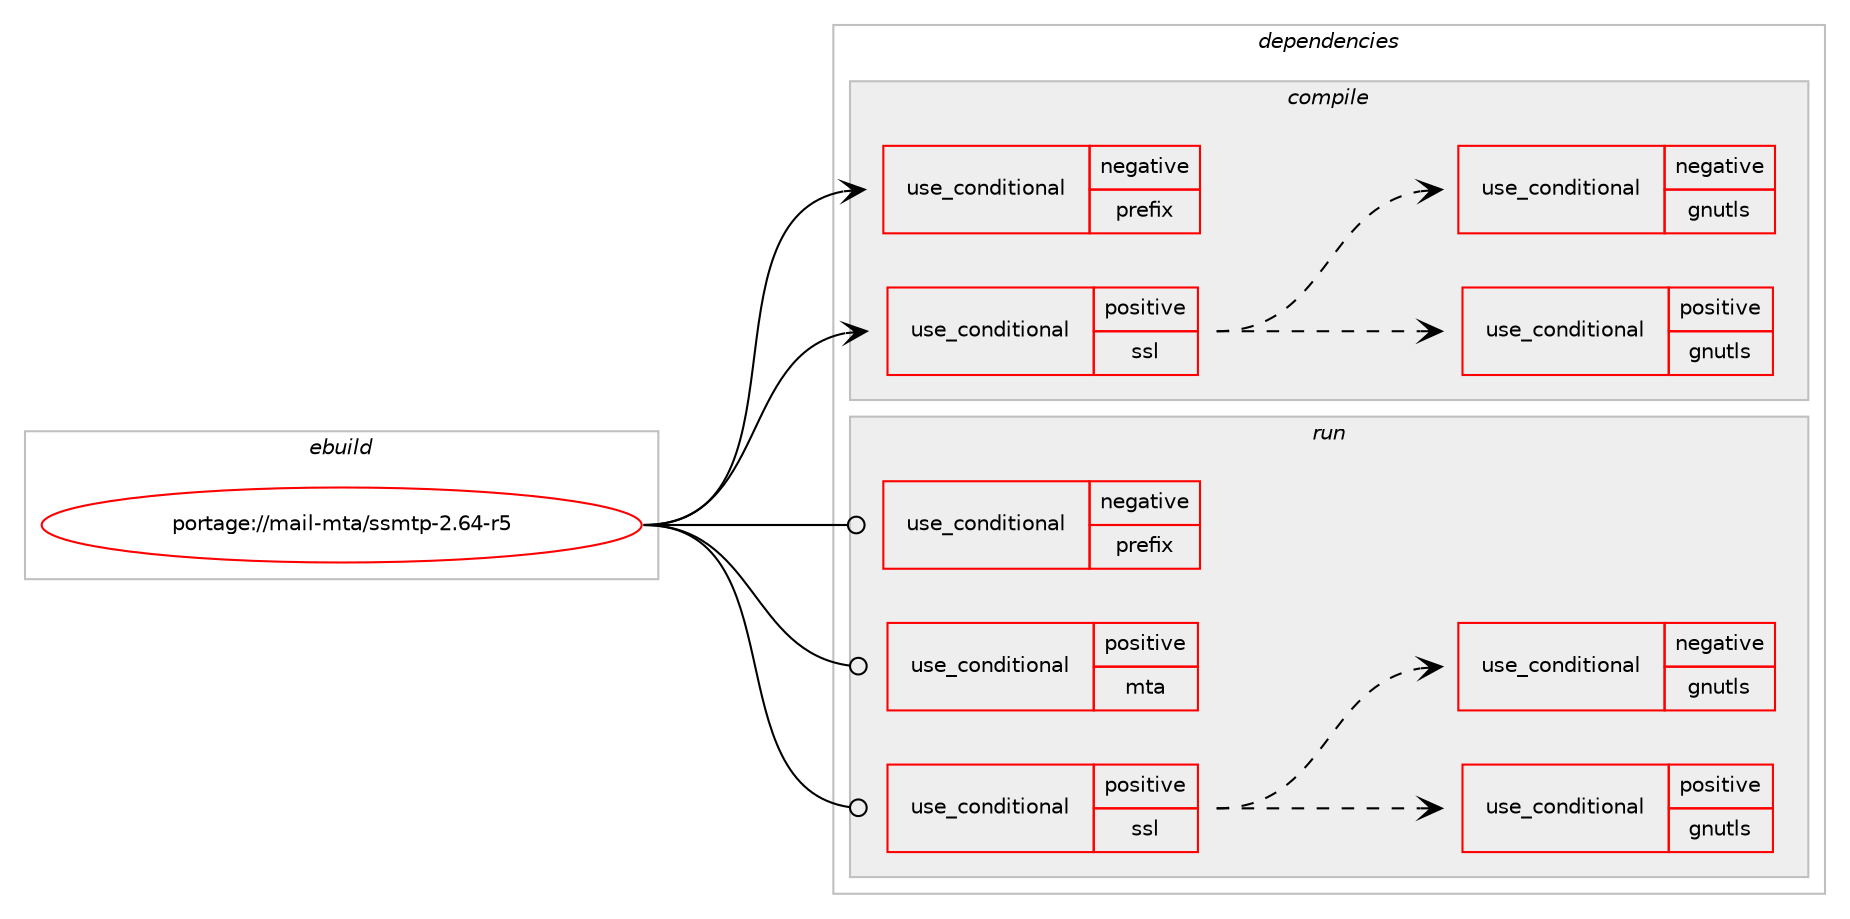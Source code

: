 digraph prolog {

# *************
# Graph options
# *************

newrank=true;
concentrate=true;
compound=true;
graph [rankdir=LR,fontname=Helvetica,fontsize=10,ranksep=1.5];#, ranksep=2.5, nodesep=0.2];
edge  [arrowhead=vee];
node  [fontname=Helvetica,fontsize=10];

# **********
# The ebuild
# **********

subgraph cluster_leftcol {
color=gray;
rank=same;
label=<<i>ebuild</i>>;
id [label="portage://mail-mta/ssmtp-2.64-r5", color=red, width=4, href="../mail-mta/ssmtp-2.64-r5.svg"];
}

# ****************
# The dependencies
# ****************

subgraph cluster_midcol {
color=gray;
label=<<i>dependencies</i>>;
subgraph cluster_compile {
fillcolor="#eeeeee";
style=filled;
label=<<i>compile</i>>;
subgraph cond69212 {
dependency147337 [label=<<TABLE BORDER="0" CELLBORDER="1" CELLSPACING="0" CELLPADDING="4"><TR><TD ROWSPAN="3" CELLPADDING="10">use_conditional</TD></TR><TR><TD>negative</TD></TR><TR><TD>prefix</TD></TR></TABLE>>, shape=none, color=red];
# *** BEGIN UNKNOWN DEPENDENCY TYPE (TODO) ***
# dependency147337 -> package_dependency(portage://mail-mta/ssmtp-2.64-r5,install,no,acct-group,ssmtp,none,[,,],[],[])
# *** END UNKNOWN DEPENDENCY TYPE (TODO) ***

}
id:e -> dependency147337:w [weight=20,style="solid",arrowhead="vee"];
subgraph cond69213 {
dependency147338 [label=<<TABLE BORDER="0" CELLBORDER="1" CELLSPACING="0" CELLPADDING="4"><TR><TD ROWSPAN="3" CELLPADDING="10">use_conditional</TD></TR><TR><TD>positive</TD></TR><TR><TD>ssl</TD></TR></TABLE>>, shape=none, color=red];
subgraph cond69214 {
dependency147339 [label=<<TABLE BORDER="0" CELLBORDER="1" CELLSPACING="0" CELLPADDING="4"><TR><TD ROWSPAN="3" CELLPADDING="10">use_conditional</TD></TR><TR><TD>positive</TD></TR><TR><TD>gnutls</TD></TR></TABLE>>, shape=none, color=red];
# *** BEGIN UNKNOWN DEPENDENCY TYPE (TODO) ***
# dependency147339 -> package_dependency(portage://mail-mta/ssmtp-2.64-r5,install,no,net-libs,gnutls,none,[,,],[],[use(enable(openssl),none)])
# *** END UNKNOWN DEPENDENCY TYPE (TODO) ***

}
dependency147338:e -> dependency147339:w [weight=20,style="dashed",arrowhead="vee"];
subgraph cond69215 {
dependency147340 [label=<<TABLE BORDER="0" CELLBORDER="1" CELLSPACING="0" CELLPADDING="4"><TR><TD ROWSPAN="3" CELLPADDING="10">use_conditional</TD></TR><TR><TD>negative</TD></TR><TR><TD>gnutls</TD></TR></TABLE>>, shape=none, color=red];
# *** BEGIN UNKNOWN DEPENDENCY TYPE (TODO) ***
# dependency147340 -> package_dependency(portage://mail-mta/ssmtp-2.64-r5,install,no,dev-libs,openssl,none,[,,],[slot(0),equal],[])
# *** END UNKNOWN DEPENDENCY TYPE (TODO) ***

}
dependency147338:e -> dependency147340:w [weight=20,style="dashed",arrowhead="vee"];
}
id:e -> dependency147338:w [weight=20,style="solid",arrowhead="vee"];
}
subgraph cluster_compileandrun {
fillcolor="#eeeeee";
style=filled;
label=<<i>compile and run</i>>;
}
subgraph cluster_run {
fillcolor="#eeeeee";
style=filled;
label=<<i>run</i>>;
subgraph cond69216 {
dependency147341 [label=<<TABLE BORDER="0" CELLBORDER="1" CELLSPACING="0" CELLPADDING="4"><TR><TD ROWSPAN="3" CELLPADDING="10">use_conditional</TD></TR><TR><TD>negative</TD></TR><TR><TD>prefix</TD></TR></TABLE>>, shape=none, color=red];
# *** BEGIN UNKNOWN DEPENDENCY TYPE (TODO) ***
# dependency147341 -> package_dependency(portage://mail-mta/ssmtp-2.64-r5,run,no,acct-group,ssmtp,none,[,,],[],[])
# *** END UNKNOWN DEPENDENCY TYPE (TODO) ***

}
id:e -> dependency147341:w [weight=20,style="solid",arrowhead="odot"];
subgraph cond69217 {
dependency147342 [label=<<TABLE BORDER="0" CELLBORDER="1" CELLSPACING="0" CELLPADDING="4"><TR><TD ROWSPAN="3" CELLPADDING="10">use_conditional</TD></TR><TR><TD>positive</TD></TR><TR><TD>mta</TD></TR></TABLE>>, shape=none, color=red];
# *** BEGIN UNKNOWN DEPENDENCY TYPE (TODO) ***
# dependency147342 -> package_dependency(portage://mail-mta/ssmtp-2.64-r5,run,weak,mail-mta,courier,none,[,,],[],[])
# *** END UNKNOWN DEPENDENCY TYPE (TODO) ***

# *** BEGIN UNKNOWN DEPENDENCY TYPE (TODO) ***
# dependency147342 -> package_dependency(portage://mail-mta/ssmtp-2.64-r5,run,weak,mail-mta,esmtp,none,[,,],[],[])
# *** END UNKNOWN DEPENDENCY TYPE (TODO) ***

# *** BEGIN UNKNOWN DEPENDENCY TYPE (TODO) ***
# dependency147342 -> package_dependency(portage://mail-mta/ssmtp-2.64-r5,run,weak,mail-mta,exim,none,[,,],[],[])
# *** END UNKNOWN DEPENDENCY TYPE (TODO) ***

# *** BEGIN UNKNOWN DEPENDENCY TYPE (TODO) ***
# dependency147342 -> package_dependency(portage://mail-mta/ssmtp-2.64-r5,run,weak,mail-mta,mini-qmail,none,[,,],[],[])
# *** END UNKNOWN DEPENDENCY TYPE (TODO) ***

# *** BEGIN UNKNOWN DEPENDENCY TYPE (TODO) ***
# dependency147342 -> package_dependency(portage://mail-mta/ssmtp-2.64-r5,run,weak,mail-mta,msmtp,none,[,,],[],[use(enable(mta),none)])
# *** END UNKNOWN DEPENDENCY TYPE (TODO) ***

# *** BEGIN UNKNOWN DEPENDENCY TYPE (TODO) ***
# dependency147342 -> package_dependency(portage://mail-mta/ssmtp-2.64-r5,run,weak,mail-mta,netqmail,none,[,,],[],[])
# *** END UNKNOWN DEPENDENCY TYPE (TODO) ***

# *** BEGIN UNKNOWN DEPENDENCY TYPE (TODO) ***
# dependency147342 -> package_dependency(portage://mail-mta/ssmtp-2.64-r5,run,weak,mail-mta,nullmailer,none,[,,],[],[])
# *** END UNKNOWN DEPENDENCY TYPE (TODO) ***

# *** BEGIN UNKNOWN DEPENDENCY TYPE (TODO) ***
# dependency147342 -> package_dependency(portage://mail-mta/ssmtp-2.64-r5,run,weak,mail-mta,postfix,none,[,,],[],[])
# *** END UNKNOWN DEPENDENCY TYPE (TODO) ***

# *** BEGIN UNKNOWN DEPENDENCY TYPE (TODO) ***
# dependency147342 -> package_dependency(portage://mail-mta/ssmtp-2.64-r5,run,weak,mail-mta,qmail-ldap,none,[,,],[],[])
# *** END UNKNOWN DEPENDENCY TYPE (TODO) ***

# *** BEGIN UNKNOWN DEPENDENCY TYPE (TODO) ***
# dependency147342 -> package_dependency(portage://mail-mta/ssmtp-2.64-r5,run,weak,mail-mta,sendmail,none,[,,],[],[])
# *** END UNKNOWN DEPENDENCY TYPE (TODO) ***

# *** BEGIN UNKNOWN DEPENDENCY TYPE (TODO) ***
# dependency147342 -> package_dependency(portage://mail-mta/ssmtp-2.64-r5,run,weak,mail-mta,opensmtpd,none,[,,],[],[])
# *** END UNKNOWN DEPENDENCY TYPE (TODO) ***

}
id:e -> dependency147342:w [weight=20,style="solid",arrowhead="odot"];
subgraph cond69218 {
dependency147343 [label=<<TABLE BORDER="0" CELLBORDER="1" CELLSPACING="0" CELLPADDING="4"><TR><TD ROWSPAN="3" CELLPADDING="10">use_conditional</TD></TR><TR><TD>positive</TD></TR><TR><TD>ssl</TD></TR></TABLE>>, shape=none, color=red];
subgraph cond69219 {
dependency147344 [label=<<TABLE BORDER="0" CELLBORDER="1" CELLSPACING="0" CELLPADDING="4"><TR><TD ROWSPAN="3" CELLPADDING="10">use_conditional</TD></TR><TR><TD>positive</TD></TR><TR><TD>gnutls</TD></TR></TABLE>>, shape=none, color=red];
# *** BEGIN UNKNOWN DEPENDENCY TYPE (TODO) ***
# dependency147344 -> package_dependency(portage://mail-mta/ssmtp-2.64-r5,run,no,net-libs,gnutls,none,[,,],[],[use(enable(openssl),none)])
# *** END UNKNOWN DEPENDENCY TYPE (TODO) ***

}
dependency147343:e -> dependency147344:w [weight=20,style="dashed",arrowhead="vee"];
subgraph cond69220 {
dependency147345 [label=<<TABLE BORDER="0" CELLBORDER="1" CELLSPACING="0" CELLPADDING="4"><TR><TD ROWSPAN="3" CELLPADDING="10">use_conditional</TD></TR><TR><TD>negative</TD></TR><TR><TD>gnutls</TD></TR></TABLE>>, shape=none, color=red];
# *** BEGIN UNKNOWN DEPENDENCY TYPE (TODO) ***
# dependency147345 -> package_dependency(portage://mail-mta/ssmtp-2.64-r5,run,no,dev-libs,openssl,none,[,,],[slot(0),equal],[])
# *** END UNKNOWN DEPENDENCY TYPE (TODO) ***

}
dependency147343:e -> dependency147345:w [weight=20,style="dashed",arrowhead="vee"];
}
id:e -> dependency147343:w [weight=20,style="solid",arrowhead="odot"];
# *** BEGIN UNKNOWN DEPENDENCY TYPE (TODO) ***
# id -> package_dependency(portage://mail-mta/ssmtp-2.64-r5,run,no,net-mail,mailbase,none,[,,],[],[])
# *** END UNKNOWN DEPENDENCY TYPE (TODO) ***

}
}

# **************
# The candidates
# **************

subgraph cluster_choices {
rank=same;
color=gray;
label=<<i>candidates</i>>;

}

}
